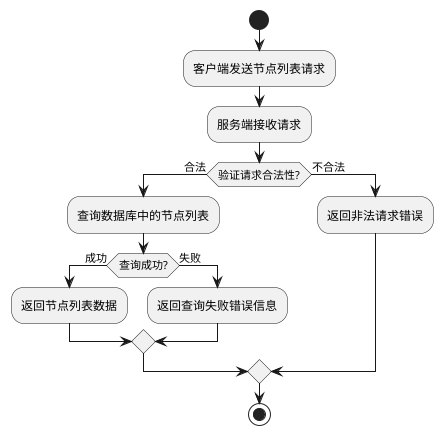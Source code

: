 @startuml
start
:客户端发送节点列表请求;
:服务端接收请求;
if (验证请求合法性?) then (合法)
  :查询数据库中的节点列表;
  if (查询成功?) then (成功)
    :返回节点列表数据;
  else (失败)
    :返回查询失败错误信息;
  endif
else (不合法)
  :返回非法请求错误;
endif
stop
@enduml


@startuml
start
:节点上线，发送注册请求;
:服务端接收注册信息;
:记录节点基本信息到数据库;
:定时轮询节点状态;
if (节点在线?) then (是)
  :获取存储使用率和区块高度;
  :更新数据库信息;
else (否)
  :标记节点为离线状态;
endif
:对外提供接口服务;
stop
@enduml


@startuml
class NodeService {
    + List<Node> getNodeList(): List<Node>
    + double getStorageUsage(String nodeId): double
    + int getCurrentBlockHeight(String nodeId): int
}

class Node {
    - String nodeId
    - String nodeName
    - String ipAddress
    - String status
    - double storageUsage
    - int currentBlockHeight
    + String getNodeId(): String
    + String getNodeName(): String
    + String getIpAddress(): String
    + String getStatus(): String
    + void setStatus(String status): void
    + double getStorageUsage(): double
    + int getCurrentBlockHeight(): int
}

class NodeRepository {
    + List<Node> findAll(): List<Node>
    + Node findById(String nodeId): Node
    + void updateNode(Node node): void
}

NodeService --> NodeRepository : uses
NodeService --> Node : manages
NodeRepository --> Node : persists
@enduml
